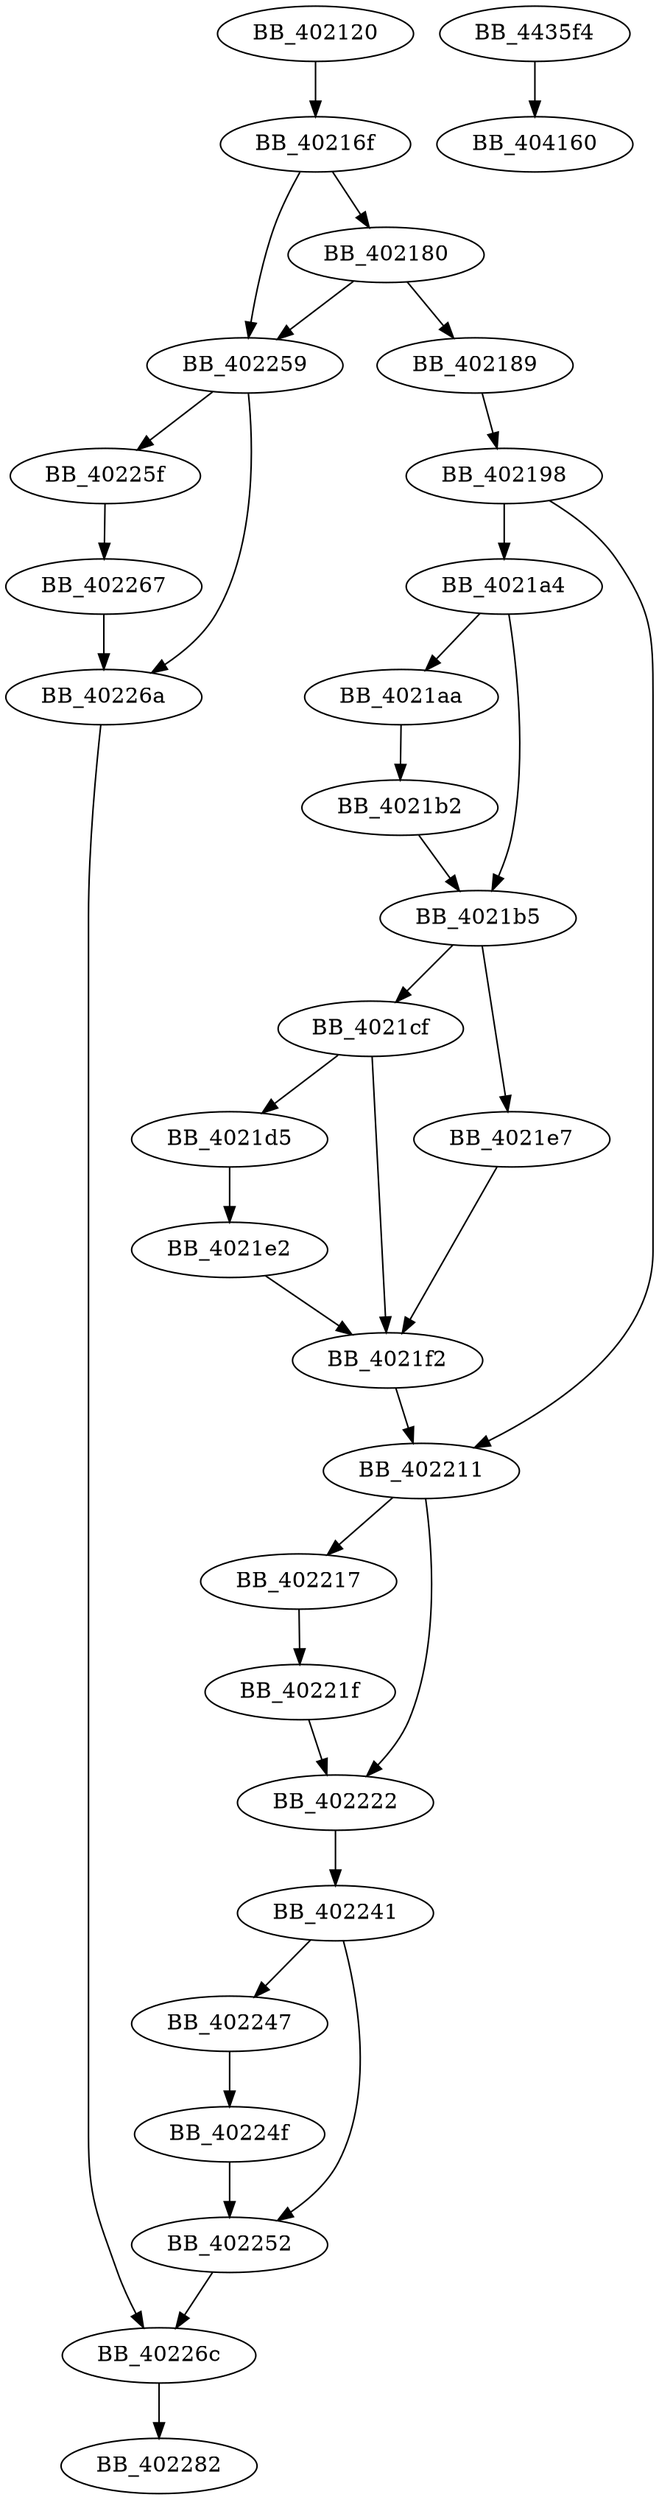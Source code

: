 DiGraph sub_402120{
BB_402120->BB_40216f
BB_40216f->BB_402180
BB_40216f->BB_402259
BB_402180->BB_402189
BB_402180->BB_402259
BB_402189->BB_402198
BB_402198->BB_4021a4
BB_402198->BB_402211
BB_4021a4->BB_4021aa
BB_4021a4->BB_4021b5
BB_4021aa->BB_4021b2
BB_4021b2->BB_4021b5
BB_4021b5->BB_4021cf
BB_4021b5->BB_4021e7
BB_4021cf->BB_4021d5
BB_4021cf->BB_4021f2
BB_4021d5->BB_4021e2
BB_4021e2->BB_4021f2
BB_4021e7->BB_4021f2
BB_4021f2->BB_402211
BB_402211->BB_402217
BB_402211->BB_402222
BB_402217->BB_40221f
BB_40221f->BB_402222
BB_402222->BB_402241
BB_402241->BB_402247
BB_402241->BB_402252
BB_402247->BB_40224f
BB_40224f->BB_402252
BB_402252->BB_40226c
BB_402259->BB_40225f
BB_402259->BB_40226a
BB_40225f->BB_402267
BB_402267->BB_40226a
BB_40226a->BB_40226c
BB_40226c->BB_402282
BB_4435f4->BB_404160
}
